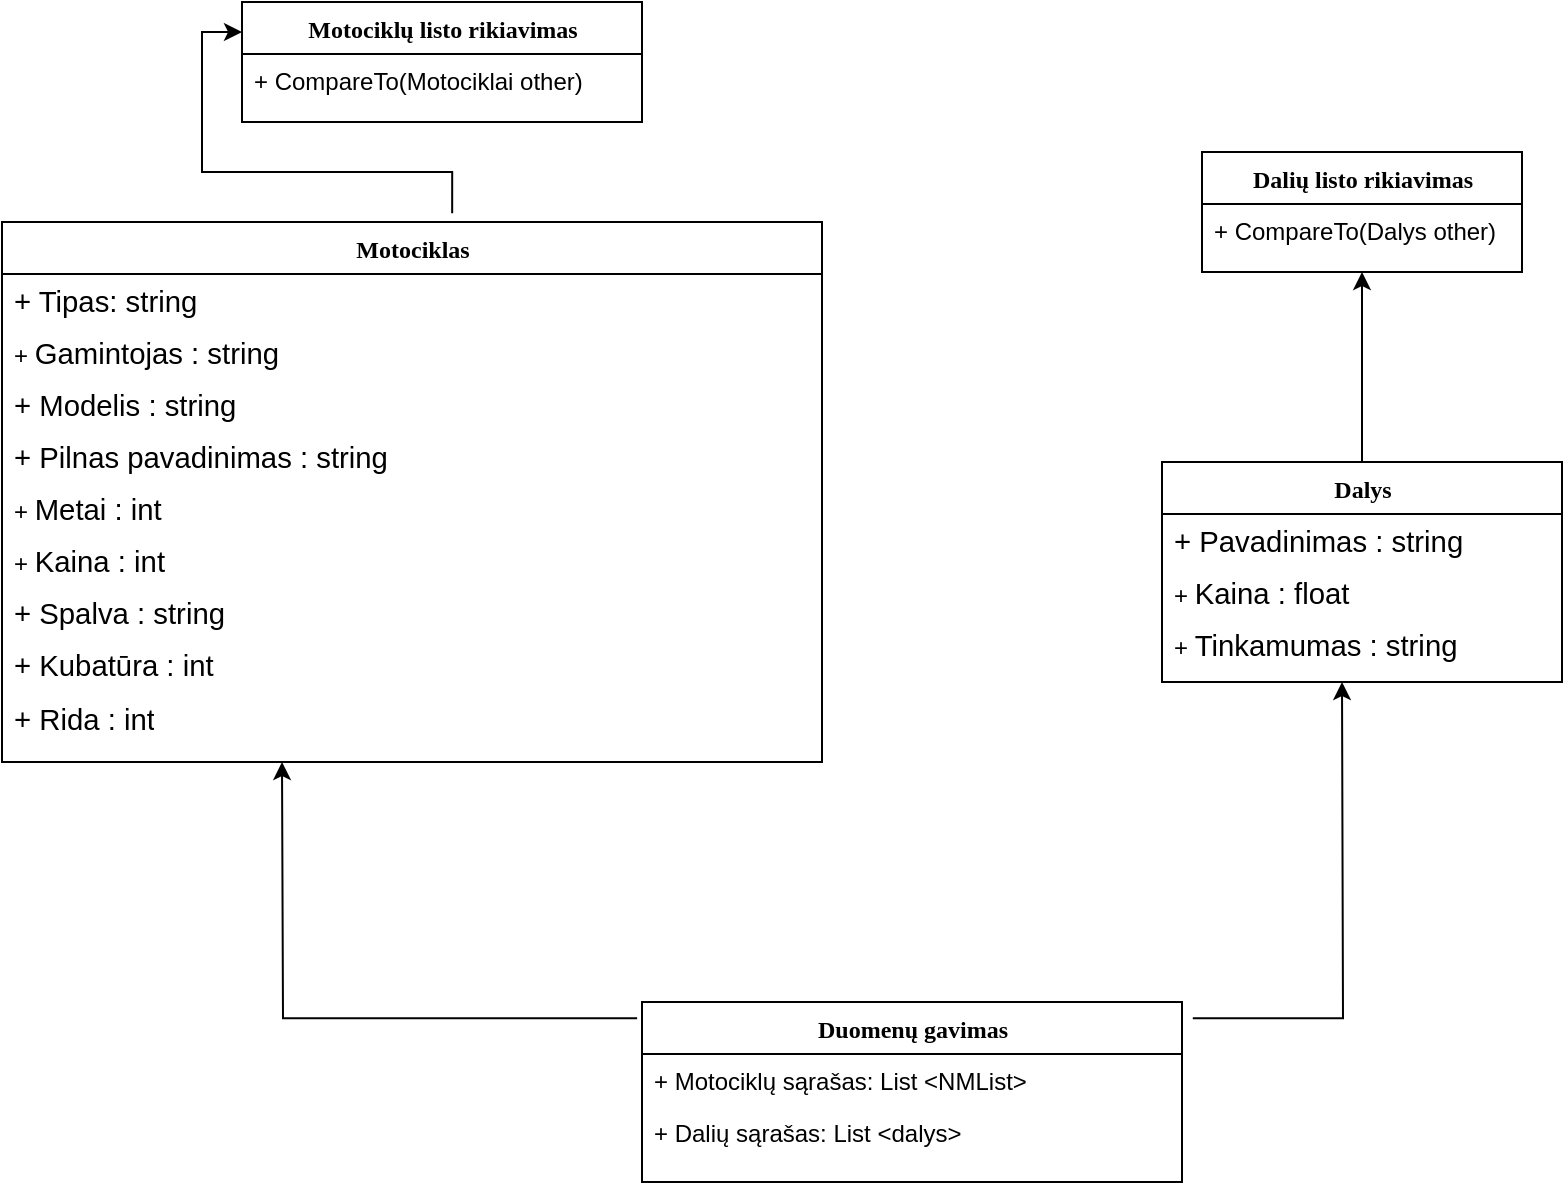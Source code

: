 <mxfile version="12.8.8" type="device"><diagram name="Page-1" id="9f46799a-70d6-7492-0946-bef42562c5a5"><mxGraphModel dx="1483" dy="-67" grid="0" gridSize="10" guides="1" tooltips="1" connect="1" arrows="1" fold="1" page="1" pageScale="1" pageWidth="1100" pageHeight="850" background="#ffffff" math="0" shadow="0"><root><mxCell id="0"/><mxCell id="1" parent="0"/><mxCell id="QLZRBaM9i9b5umrMtnPn-24" style="edgeStyle=orthogonalEdgeStyle;rounded=0;orthogonalLoop=1;jettySize=auto;html=1;exitX=-0.009;exitY=0.09;exitDx=0;exitDy=0;exitPerimeter=0;" edge="1" parent="1" source="QLZRBaM9i9b5umrMtnPn-18"><mxGeometry relative="1" as="geometry"><mxPoint x="550" y="1407.28" as="sourcePoint"/><mxPoint x="290" y="1374" as="targetPoint"/></mxGeometry></mxCell><mxCell id="QLZRBaM9i9b5umrMtnPn-25" style="edgeStyle=orthogonalEdgeStyle;rounded=0;orthogonalLoop=1;jettySize=auto;html=1;exitX=1.02;exitY=0.09;exitDx=0;exitDy=0;exitPerimeter=0;" edge="1" parent="1" source="QLZRBaM9i9b5umrMtnPn-18"><mxGeometry relative="1" as="geometry"><mxPoint x="997.57" y="1493.93" as="sourcePoint"/><mxPoint x="820" y="1334" as="targetPoint"/></mxGeometry></mxCell><mxCell id="QLZRBaM9i9b5umrMtnPn-27" style="edgeStyle=orthogonalEdgeStyle;rounded=0;orthogonalLoop=1;jettySize=auto;html=1;exitX=0.549;exitY=-0.016;exitDx=0;exitDy=0;exitPerimeter=0;entryX=0;entryY=0.25;entryDx=0;entryDy=0;" edge="1" parent="1" source="QLZRBaM9i9b5umrMtnPn-1" target="QLZRBaM9i9b5umrMtnPn-16"><mxGeometry relative="1" as="geometry"><mxPoint x="410.0" y="1063.96" as="sourcePoint"/><mxPoint x="280" y="1000" as="targetPoint"/></mxGeometry></mxCell><mxCell id="QLZRBaM9i9b5umrMtnPn-28" value="" style="endArrow=classic;html=1;exitX=0.5;exitY=0;exitDx=0;exitDy=0;entryX=0.5;entryY=1;entryDx=0;entryDy=0;" edge="1" parent="1" source="QLZRBaM9i9b5umrMtnPn-11" target="G7qGvJJG7kGg1TBYSkuh-84"><mxGeometry width="50" height="50" relative="1" as="geometry"><mxPoint x="670" y="1244" as="sourcePoint"/><mxPoint x="720" y="1194" as="targetPoint"/></mxGeometry></mxCell><mxCell id="QLZRBaM9i9b5umrMtnPn-16" value="Motociklų listo rikiavimas" style="swimlane;html=1;fontStyle=1;align=center;verticalAlign=top;childLayout=stackLayout;horizontal=1;startSize=26;horizontalStack=0;resizeParent=1;resizeLast=0;collapsible=1;marginBottom=0;swimlaneFillColor=#ffffff;rounded=0;shadow=0;comic=0;labelBackgroundColor=none;strokeColor=#000000;strokeWidth=1;fillColor=none;fontFamily=Verdana;fontSize=12;fontColor=#000000;" vertex="1" parent="1"><mxGeometry x="270" y="994" width="200" height="60" as="geometry"/></mxCell><mxCell id="QLZRBaM9i9b5umrMtnPn-17" value="+&amp;nbsp;CompareTo(Motociklai other)" style="text;html=1;strokeColor=none;fillColor=none;align=left;verticalAlign=top;spacingLeft=4;spacingRight=4;whiteSpace=wrap;overflow=hidden;rotatable=0;points=[[0,0.5],[1,0.5]];portConstraint=eastwest;" vertex="1" parent="QLZRBaM9i9b5umrMtnPn-16"><mxGeometry y="26" width="200" height="26" as="geometry"/></mxCell><mxCell id="G7qGvJJG7kGg1TBYSkuh-84" value="Dalių listo rikiavimas" style="swimlane;html=1;fontStyle=1;align=center;verticalAlign=top;childLayout=stackLayout;horizontal=1;startSize=26;horizontalStack=0;resizeParent=1;resizeLast=0;collapsible=1;marginBottom=0;swimlaneFillColor=#ffffff;rounded=0;shadow=0;comic=0;labelBackgroundColor=none;strokeColor=#000000;strokeWidth=1;fillColor=none;fontFamily=Verdana;fontSize=12;fontColor=#000000;" parent="1" vertex="1"><mxGeometry x="750" y="1069" width="160" height="60" as="geometry"/></mxCell><mxCell id="G7qGvJJG7kGg1TBYSkuh-85" value="+&amp;nbsp;CompareTo(Dalys other)" style="text;html=1;strokeColor=none;fillColor=none;align=left;verticalAlign=top;spacingLeft=4;spacingRight=4;whiteSpace=wrap;overflow=hidden;rotatable=0;points=[[0,0.5],[1,0.5]];portConstraint=eastwest;" parent="G7qGvJJG7kGg1TBYSkuh-84" vertex="1"><mxGeometry y="26" width="160" height="26" as="geometry"/></mxCell><mxCell id="QLZRBaM9i9b5umrMtnPn-18" value="Duomenų gavimas" style="swimlane;html=1;fontStyle=1;align=center;verticalAlign=top;childLayout=stackLayout;horizontal=1;startSize=26;horizontalStack=0;resizeParent=1;resizeLast=0;collapsible=1;marginBottom=0;swimlaneFillColor=#ffffff;rounded=0;shadow=0;comic=0;labelBackgroundColor=none;strokeColor=#000000;strokeWidth=1;fillColor=none;fontFamily=Verdana;fontSize=12;fontColor=#000000;" vertex="1" parent="1"><mxGeometry x="470" y="1494" width="270" height="90" as="geometry"/></mxCell><mxCell id="QLZRBaM9i9b5umrMtnPn-19" value="+ Motociklų sąrašas: List &amp;lt;NMList&amp;gt;" style="text;html=1;strokeColor=none;fillColor=none;align=left;verticalAlign=top;spacingLeft=4;spacingRight=4;whiteSpace=wrap;overflow=hidden;rotatable=0;points=[[0,0.5],[1,0.5]];portConstraint=eastwest;" vertex="1" parent="QLZRBaM9i9b5umrMtnPn-18"><mxGeometry y="26" width="270" height="26" as="geometry"/></mxCell><mxCell id="QLZRBaM9i9b5umrMtnPn-20" value="+ Dalių sąrašas: List &amp;lt;dalys&amp;gt;" style="text;html=1;strokeColor=none;fillColor=none;align=left;verticalAlign=top;spacingLeft=4;spacingRight=4;whiteSpace=wrap;overflow=hidden;rotatable=0;points=[[0,0.5],[1,0.5]];portConstraint=eastwest;" vertex="1" parent="QLZRBaM9i9b5umrMtnPn-18"><mxGeometry y="52" width="270" height="26" as="geometry"/></mxCell><mxCell id="QLZRBaM9i9b5umrMtnPn-11" value="Dalys" style="swimlane;html=1;fontStyle=1;align=center;verticalAlign=top;childLayout=stackLayout;horizontal=1;startSize=26;horizontalStack=0;resizeParent=1;resizeLast=0;collapsible=1;marginBottom=0;swimlaneFillColor=#ffffff;rounded=0;shadow=0;comic=0;labelBackgroundColor=none;strokeColor=#000000;strokeWidth=1;fillColor=none;fontFamily=Verdana;fontSize=12;fontColor=#000000;" vertex="1" parent="1"><mxGeometry x="730" y="1224" width="200" height="110" as="geometry"/></mxCell><mxCell id="QLZRBaM9i9b5umrMtnPn-12" value="&lt;span style=&quot;font-size: 11.0pt ; line-height: 107% ; font-family: &amp;#34;calibri&amp;#34; , sans-serif&quot;&gt;+ Pavadinimas : string&lt;/span&gt;" style="text;html=1;strokeColor=none;fillColor=none;align=left;verticalAlign=top;spacingLeft=4;spacingRight=4;whiteSpace=wrap;overflow=hidden;rotatable=0;points=[[0,0.5],[1,0.5]];portConstraint=eastwest;" vertex="1" parent="QLZRBaM9i9b5umrMtnPn-11"><mxGeometry y="26" width="200" height="26" as="geometry"/></mxCell><mxCell id="QLZRBaM9i9b5umrMtnPn-13" value="+&amp;nbsp;&lt;span style=&quot;font-size: 11.0pt ; line-height: 107% ; font-family: &amp;#34;calibri&amp;#34; , sans-serif&quot;&gt;Kaina : float&lt;/span&gt;" style="text;html=1;strokeColor=none;fillColor=none;align=left;verticalAlign=top;spacingLeft=4;spacingRight=4;whiteSpace=wrap;overflow=hidden;rotatable=0;points=[[0,0.5],[1,0.5]];portConstraint=eastwest;" vertex="1" parent="QLZRBaM9i9b5umrMtnPn-11"><mxGeometry y="52" width="200" height="26" as="geometry"/></mxCell><mxCell id="QLZRBaM9i9b5umrMtnPn-14" value="+&amp;nbsp;&lt;span style=&quot;font-size: 11.0pt ; line-height: 107% ; font-family: &amp;#34;calibri&amp;#34; , sans-serif&quot;&gt;Tinkamumas : string&amp;nbsp;&lt;/span&gt;" style="text;html=1;strokeColor=none;fillColor=none;align=left;verticalAlign=top;spacingLeft=4;spacingRight=4;whiteSpace=wrap;overflow=hidden;rotatable=0;points=[[0,0.5],[1,0.5]];portConstraint=eastwest;" vertex="1" parent="QLZRBaM9i9b5umrMtnPn-11"><mxGeometry y="78" width="200" height="26" as="geometry"/></mxCell><mxCell id="QLZRBaM9i9b5umrMtnPn-1" value="Motociklas" style="swimlane;html=1;fontStyle=1;align=center;verticalAlign=top;childLayout=stackLayout;horizontal=1;startSize=26;horizontalStack=0;resizeParent=1;resizeLast=0;collapsible=1;marginBottom=0;swimlaneFillColor=#ffffff;rounded=0;shadow=0;comic=0;labelBackgroundColor=none;strokeColor=#000000;strokeWidth=1;fillColor=none;fontFamily=Verdana;fontSize=12;fontColor=#000000;" vertex="1" parent="1"><mxGeometry x="150" y="1104" width="410" height="270" as="geometry"/></mxCell><mxCell id="QLZRBaM9i9b5umrMtnPn-2" value="&lt;span style=&quot;font-size: 11.0pt ; line-height: 107% ; font-family: &amp;#34;calibri&amp;#34; , sans-serif&quot;&gt;+ Tipas: string&lt;/span&gt;" style="text;html=1;strokeColor=none;fillColor=none;align=left;verticalAlign=top;spacingLeft=4;spacingRight=4;whiteSpace=wrap;overflow=hidden;rotatable=0;points=[[0,0.5],[1,0.5]];portConstraint=eastwest;" vertex="1" parent="QLZRBaM9i9b5umrMtnPn-1"><mxGeometry y="26" width="410" height="26" as="geometry"/></mxCell><mxCell id="QLZRBaM9i9b5umrMtnPn-3" value="+&amp;nbsp;&lt;span style=&quot;font-size: 11.0pt ; line-height: 107% ; font-family: &amp;#34;calibri&amp;#34; , sans-serif&quot;&gt;Gamintojas :&amp;nbsp;string&lt;/span&gt;" style="text;html=1;strokeColor=none;fillColor=none;align=left;verticalAlign=top;spacingLeft=4;spacingRight=4;whiteSpace=wrap;overflow=hidden;rotatable=0;points=[[0,0.5],[1,0.5]];portConstraint=eastwest;" vertex="1" parent="QLZRBaM9i9b5umrMtnPn-1"><mxGeometry y="52" width="410" height="26" as="geometry"/></mxCell><mxCell id="QLZRBaM9i9b5umrMtnPn-4" value="&lt;span style=&quot;font-size: 11.0pt ; line-height: 107% ; font-family: &amp;#34;calibri&amp;#34; , sans-serif&quot;&gt;+ Modelis : string&lt;/span&gt;" style="text;html=1;strokeColor=none;fillColor=none;align=left;verticalAlign=top;spacingLeft=4;spacingRight=4;whiteSpace=wrap;overflow=hidden;rotatable=0;points=[[0,0.5],[1,0.5]];portConstraint=eastwest;" vertex="1" parent="QLZRBaM9i9b5umrMtnPn-1"><mxGeometry y="78" width="410" height="26" as="geometry"/></mxCell><mxCell id="QLZRBaM9i9b5umrMtnPn-5" value="&lt;span style=&quot;font-size: 11.0pt ; line-height: 107% ; font-family: &amp;#34;calibri&amp;#34; , sans-serif&quot;&gt;+ Pilnas pavadinimas : string&lt;/span&gt;" style="text;html=1;strokeColor=none;fillColor=none;align=left;verticalAlign=top;spacingLeft=4;spacingRight=4;whiteSpace=wrap;overflow=hidden;rotatable=0;points=[[0,0.5],[1,0.5]];portConstraint=eastwest;" vertex="1" parent="QLZRBaM9i9b5umrMtnPn-1"><mxGeometry y="104" width="410" height="26" as="geometry"/></mxCell><mxCell id="QLZRBaM9i9b5umrMtnPn-6" value="+&amp;nbsp;&lt;span style=&quot;font-size: 11.0pt ; line-height: 107% ; font-family: &amp;#34;calibri&amp;#34; , sans-serif&quot;&gt;Metai :&amp;nbsp;int&lt;/span&gt;" style="text;html=1;strokeColor=none;fillColor=none;align=left;verticalAlign=top;spacingLeft=4;spacingRight=4;whiteSpace=wrap;overflow=hidden;rotatable=0;points=[[0,0.5],[1,0.5]];portConstraint=eastwest;" vertex="1" parent="QLZRBaM9i9b5umrMtnPn-1"><mxGeometry y="130" width="410" height="26" as="geometry"/></mxCell><mxCell id="QLZRBaM9i9b5umrMtnPn-7" value="+&amp;nbsp;&lt;span style=&quot;font-size: 11.0pt ; line-height: 107% ; font-family: &amp;#34;calibri&amp;#34; , sans-serif&quot;&gt;Kaina : int&lt;/span&gt;" style="text;html=1;strokeColor=none;fillColor=none;align=left;verticalAlign=top;spacingLeft=4;spacingRight=4;whiteSpace=wrap;overflow=hidden;rotatable=0;points=[[0,0.5],[1,0.5]];portConstraint=eastwest;" vertex="1" parent="QLZRBaM9i9b5umrMtnPn-1"><mxGeometry y="156" width="410" height="26" as="geometry"/></mxCell><mxCell id="QLZRBaM9i9b5umrMtnPn-8" value="&lt;span style=&quot;font-size: 11.0pt ; line-height: 107% ; font-family: &amp;#34;calibri&amp;#34; , sans-serif&quot;&gt;+ Spalva : string&lt;/span&gt;" style="text;html=1;strokeColor=none;fillColor=none;align=left;verticalAlign=top;spacingLeft=4;spacingRight=4;whiteSpace=wrap;overflow=hidden;rotatable=0;points=[[0,0.5],[1,0.5]];portConstraint=eastwest;" vertex="1" parent="QLZRBaM9i9b5umrMtnPn-1"><mxGeometry y="182" width="410" height="26" as="geometry"/></mxCell><mxCell id="QLZRBaM9i9b5umrMtnPn-9" value="&lt;span style=&quot;font-size: 11.0pt ; line-height: 107% ; font-family: &amp;#34;calibri&amp;#34; , sans-serif&quot;&gt;+ Kubatūra : int&lt;/span&gt;" style="text;html=1;strokeColor=none;fillColor=none;align=left;verticalAlign=top;spacingLeft=4;spacingRight=4;whiteSpace=wrap;overflow=hidden;rotatable=0;points=[[0,0.5],[1,0.5]];portConstraint=eastwest;" vertex="1" parent="QLZRBaM9i9b5umrMtnPn-1"><mxGeometry y="208" width="410" height="26" as="geometry"/></mxCell><mxCell id="QLZRBaM9i9b5umrMtnPn-10" value="&lt;font face=&quot;calibri, sans-serif&quot;&gt;&lt;span style=&quot;font-size: 14.667px&quot;&gt;+&amp;nbsp;&lt;/span&gt;&lt;/font&gt;&lt;span style=&quot;font-size: 11.0pt ; line-height: 107% ; font-family: &amp;#34;calibri&amp;#34; , sans-serif&quot;&gt;Rida : int&lt;/span&gt;" style="text;html=1;strokeColor=none;fillColor=none;align=left;verticalAlign=top;spacingLeft=4;spacingRight=4;whiteSpace=wrap;overflow=hidden;rotatable=0;points=[[0,0.5],[1,0.5]];portConstraint=eastwest;" vertex="1" parent="QLZRBaM9i9b5umrMtnPn-1"><mxGeometry y="234" width="410" height="26" as="geometry"/></mxCell></root></mxGraphModel></diagram></mxfile>